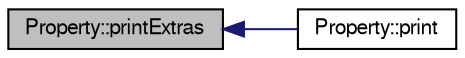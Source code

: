 digraph G
{
  edge [fontname="FreeSans",fontsize="10",labelfontname="FreeSans",labelfontsize="10"];
  node [fontname="FreeSans",fontsize="10",shape=record];
  rankdir="LR";
  Node1 [label="Property::printExtras",height=0.2,width=0.4,color="black", fillcolor="grey75", style="filled" fontcolor="black"];
  Node1 -> Node2 [dir="back",color="midnightblue",fontsize="10",style="solid",fontname="FreeSans"];
  Node2 [label="Property::print",height=0.2,width=0.4,color="black", fillcolor="white", style="filled",URL="$class_property.html#aa102512868d0a447375f1786c3956ded",tooltip="method that prints all the information about the Property"];
}
